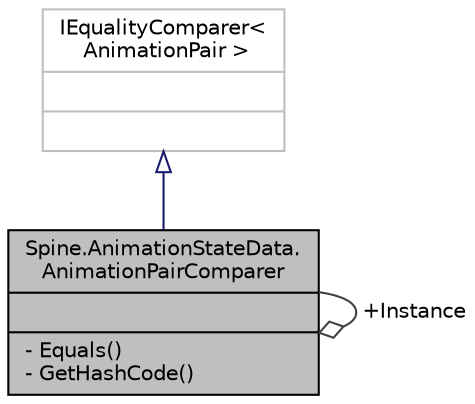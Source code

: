 digraph "Spine.AnimationStateData.AnimationPairComparer"
{
 // LATEX_PDF_SIZE
  edge [fontname="Helvetica",fontsize="10",labelfontname="Helvetica",labelfontsize="10"];
  node [fontname="Helvetica",fontsize="10",shape=record];
  Node1 [label="{Spine.AnimationStateData.\lAnimationPairComparer\n||- Equals()\l- GetHashCode()\l}",height=0.2,width=0.4,color="black", fillcolor="grey75", style="filled", fontcolor="black",tooltip=" "];
  Node2 -> Node1 [dir="back",color="midnightblue",fontsize="10",style="solid",arrowtail="onormal",fontname="Helvetica"];
  Node2 [label="{IEqualityComparer\<\l AnimationPair \>\n||}",height=0.2,width=0.4,color="grey75", fillcolor="white", style="filled",tooltip=" "];
  Node1 -> Node1 [color="grey25",fontsize="10",style="solid",label=" +Instance" ,arrowhead="odiamond",fontname="Helvetica"];
}

